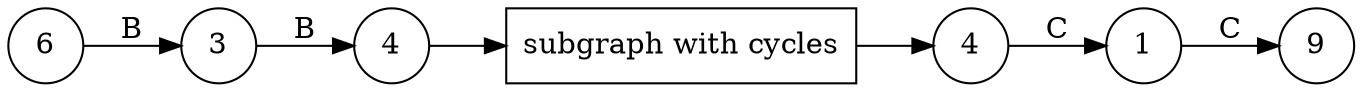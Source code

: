 digraph g
{
rankdir = LR
0 [shape = rectangle; label = "subgraph with cycles"]
node [shape="circle"]
7 [label="4"]
6 -> 3 [label = "B"]
3 -> 4 [label = "B"]
4 -> 0 
0 -> 7 
7 -> 1 [label = "C"]
1 -> 9 [label = "C"]
}